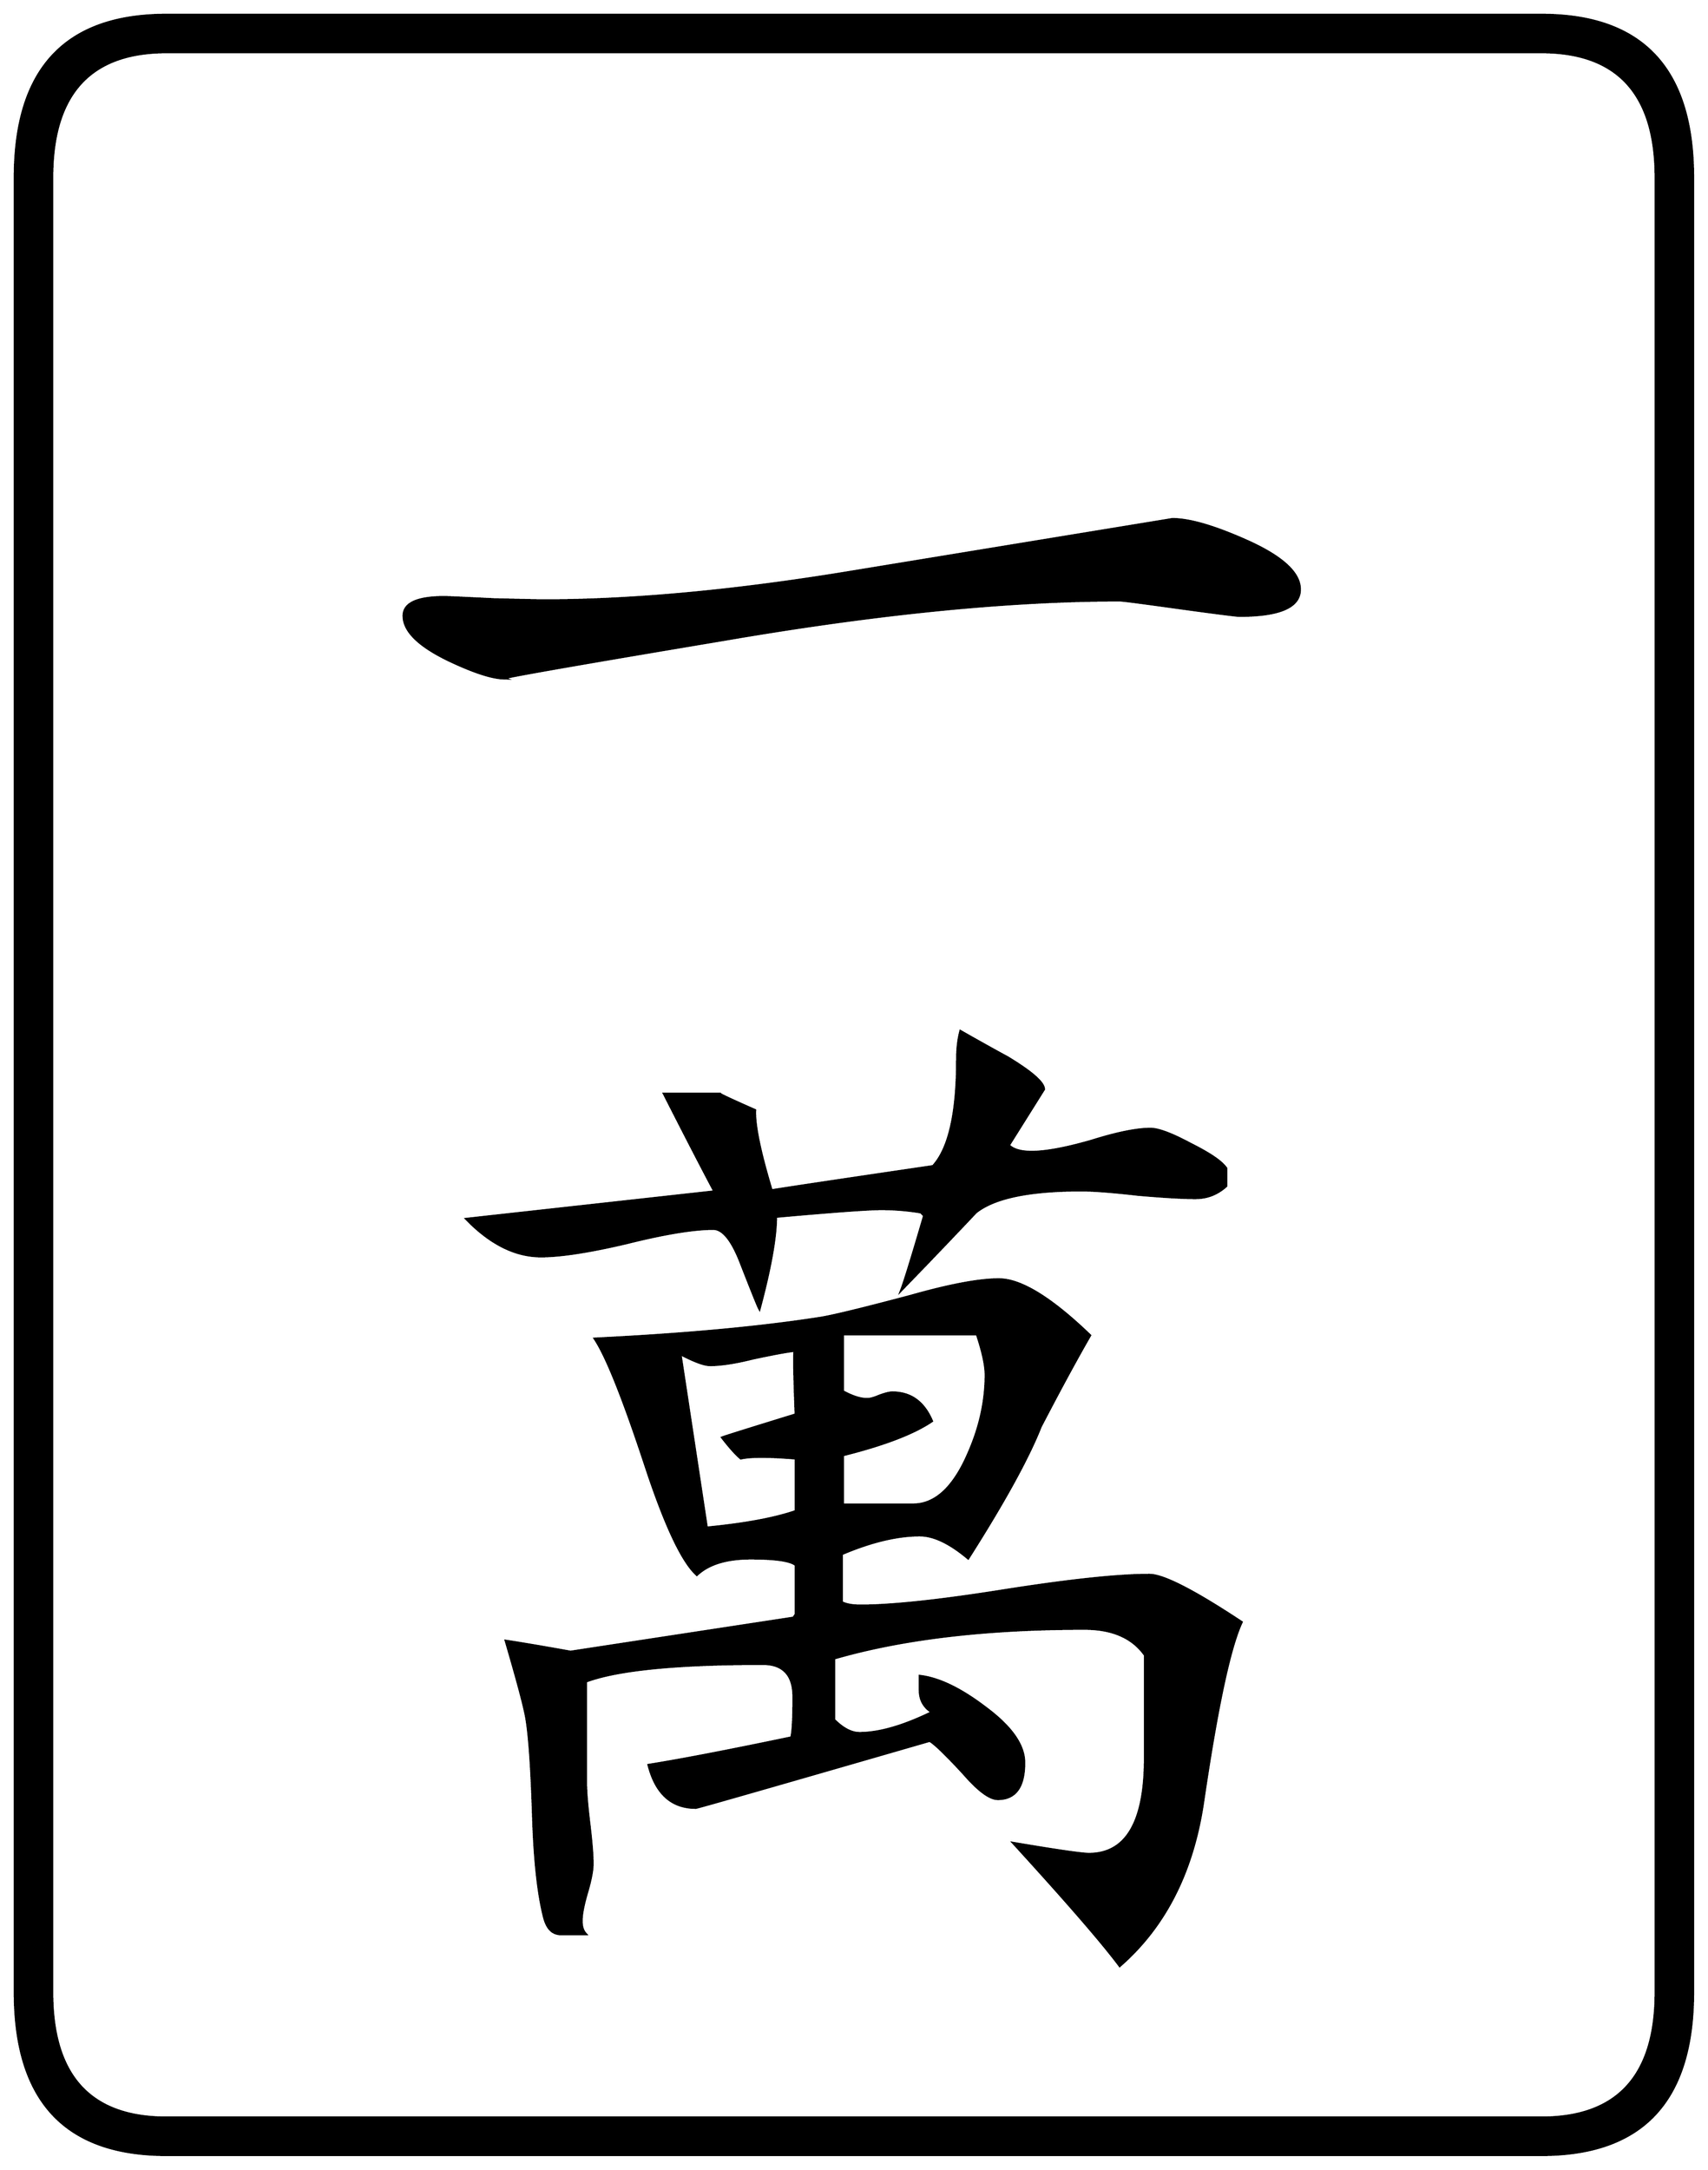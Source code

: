


\begin{tikzpicture}[y=0.80pt, x=0.80pt, yscale=-1.0, xscale=1.0, inner sep=0pt, outer sep=0pt]
\begin{scope}[shift={(100.0,1706.0)},nonzero rule]
  \path[draw=.,fill=.,line width=1.600pt] (1578.0,244.0) .. controls
    (1578.0,342.667) and (1532.0,392.0) .. (1440.0,392.0) --
    (188.0,392.0) .. controls (96.0,392.0) and (50.0,342.667) ..
    (50.0,244.0) -- (50.0,-1408.0) .. controls (50.0,-1506.667)
    and (96.0,-1556.0) .. (188.0,-1556.0) -- (1440.0,-1556.0) ..
    controls (1532.0,-1556.0) and (1578.0,-1506.667) ..
    (1578.0,-1408.0) -- (1578.0,244.0) -- cycle(1544.0,244.0) --
    (1544.0,-1408.0) .. controls (1544.0,-1484.0) and
    (1509.333,-1522.0) .. (1440.0,-1522.0) -- (188.0,-1522.0) ..
    controls (118.667,-1522.0) and (84.0,-1484.0) ..
    (84.0,-1408.0) -- (84.0,244.0) .. controls (84.0,320.0) and
    (118.667,358.0) .. (188.0,358.0) -- (1440.0,358.0) .. controls
    (1509.333,358.0) and (1544.0,320.0) .. (1544.0,244.0) --
    cycle(1220.0,-1033.0) .. controls (1220.0,-1017.0) and
    (1201.667,-1009.0) .. (1165.0,-1009.0) .. controls
    (1162.333,-1009.0) and (1144.0,-1011.333) .. (1110.0,-1016.0) ..
    controls (1076.667,-1020.667) and (1058.667,-1023.0) ..
    (1056.0,-1023.0) .. controls (954.667,-1023.0) and
    (834.333,-1011.0) .. (695.0,-987.0) .. controls (555.667,-963.667)
    and (489.333,-952.0) .. (496.0,-952.0) .. controls
    (485.333,-952.0) and (468.667,-957.333) .. (446.0,-968.0) ..
    controls (418.0,-981.333) and (404.0,-995.0) ..
    (404.0,-1009.0) .. controls (404.0,-1020.333) and
    (416.333,-1026.0) .. (441.0,-1026.0) .. controls
    (443.667,-1026.0) and (458.667,-1025.333) .. (486.0,-1024.0) ..
    controls (513.333,-1023.333) and (528.333,-1023.0) ..
    (531.0,-1023.0) .. controls (611.0,-1023.0) and
    (702.333,-1031.333) .. (805.0,-1048.0) -- (1104.0,-1097.0) ..
    controls (1119.333,-1097.0) and (1141.333,-1090.667) ..
    (1170.0,-1078.0) .. controls (1203.333,-1063.333) and
    (1220.0,-1048.333) .. (1220.0,-1033.0) -- cycle(1153.0,-490.0)
    .. controls (1145.0,-482.667) and (1135.667,-479.0) ..
    (1125.0,-479.0) .. controls (1113.667,-479.0) and
    (1096.333,-480.0) .. (1073.0,-482.0) .. controls
    (1049.667,-484.667) and (1032.333,-486.0) .. (1021.0,-486.0) ..
    controls (973.667,-486.0) and (941.667,-479.333) .. (925.0,-466.0)
    .. controls (902.333,-442.0) and (879.667,-418.333) ..
    (857.0,-395.0) .. controls (859.667,-401.667) and (866.667,-424.333)
    .. (878.0,-463.0) -- (875.0,-466.0) .. controls
    (863.0,-468.0) and (851.0,-469.0) .. (839.0,-469.0) ..
    controls (827.0,-469.0) and (795.0,-466.667) .. (743.0,-462.0)
    .. controls (743.0,-443.333) and (738.0,-415.333) ..
    (728.0,-378.0) .. controls (727.333,-378.667) and (721.667,-392.667)
    .. (711.0,-420.0) .. controls (703.0,-440.667) and
    (694.667,-451.0) .. (686.0,-451.0) .. controls (668.0,-451.0)
    and (641.667,-446.667) .. (607.0,-438.0) .. controls
    (573.0,-430.0) and (547.0,-426.0) .. (529.0,-426.0) ..
    controls (505.667,-426.0) and (483.0,-437.333) .. (461.0,-460.0)
    -- (687.0,-485.0) .. controls (676.333,-505.0) and
    (661.0,-534.667) .. (641.0,-574.0) -- (692.0,-574.0) ..
    controls (690.667,-574.0) and (701.333,-569.0) .. (724.0,-559.0)
    .. controls (723.333,-545.667) and (728.333,-521.333) ..
    (739.0,-486.0) .. controls (751.0,-488.0) and (800.0,-495.333)
    .. (886.0,-508.0) .. controls (900.667,-524.0) and
    (908.0,-556.333) .. (908.0,-605.0) .. controls (908.0,-615.0)
    and (909.0,-623.667) .. (911.0,-631.0) .. controls
    (925.0,-623.0) and (939.333,-615.0) .. (954.0,-607.0) ..
    controls (976.0,-593.667) and (987.0,-584.0) .. (987.0,-578.0)
    .. controls (987.0,-578.0) and (976.333,-561.0) ..
    (955.0,-527.0) .. controls (959.0,-523.0) and (966.0,-521.0)
    .. (976.0,-521.0) .. controls (988.667,-521.0) and
    (1006.667,-524.333) .. (1030.0,-531.0) .. controls
    (1053.333,-538.333) and (1071.333,-542.0) .. (1084.0,-542.0) ..
    controls (1091.333,-542.0) and (1103.667,-537.333) ..
    (1121.0,-528.0) .. controls (1138.333,-519.333) and
    (1149.0,-512.0) .. (1153.0,-506.0) -- (1153.0,-490.0) --
    cycle(1167.0,-93.0) .. controls (1156.333,-70.333) and
    (1144.667,-16.0) .. (1132.0,70.0) .. controls (1122.667,134.0)
    and (1097.333,184.0) .. (1056.0,220.0) .. controls
    (1040.667,199.333) and (1008.333,162.0) .. (959.0,108.0) ..
    controls (998.333,114.667) and (1021.333,118.0) .. (1028.0,118.0)
    .. controls (1062.0,118.0) and (1079.0,89.0) ..
    (1079.0,31.0) -- (1079.0,-63.0) .. controls (1067.667,-79.0)
    and (1049.333,-87.0) .. (1024.0,-87.0) .. controls
    (934.0,-87.0) and (858.0,-78.0) .. (796.0,-60.0) --
    (796.0,-4.0) .. controls (804.0,4.0) and (811.667,8.0) ..
    (819.0,8.0) .. controls (837.0,8.0) and (859.0,1.667) ..
    (885.0,-11.0) .. controls (877.667,-15.667) and (874.0,-22.333) ..
    (874.0,-31.0) -- (874.0,-44.0) .. controls (891.333,-42.0) and
    (911.333,-32.333) .. (934.0,-15.0) .. controls (957.333,2.333) and
    (969.0,19.0) .. (969.0,35.0) .. controls (969.0,57.0) and
    (961.0,68.0) .. (945.0,68.0) .. controls (937.667,68.0) and
    (927.333,60.333) .. (914.0,45.0) .. controls (898.0,27.667) and
    (887.667,17.667) .. (883.0,15.0) .. controls (742.333,55.667) and
    (671.333,76.0) .. (670.0,76.0) .. controls (648.0,76.0) and
    (633.667,63.0) .. (627.0,37.0) .. controls (656.333,32.333) and
    (699.667,24.0) .. (757.0,12.0) .. controls (758.333,7.333) and
    (759.0,-5.0) .. (759.0,-25.0) .. controls (759.0,-45.0) and
    (749.667,-55.0) .. (731.0,-55.0) .. controls (652.333,-55.0) and
    (598.667,-49.667) .. (570.0,-39.0) -- (570.0,53.0) .. controls
    (570.0,61.0) and (571.0,73.333) .. (573.0,90.0) .. controls
    (575.0,106.667) and (576.0,119.0) .. (576.0,127.0) .. controls
    (576.0,133.0) and (574.333,141.667) .. (571.0,153.0) .. controls
    (567.667,164.333) and (566.0,173.0) .. (566.0,179.0) .. controls
    (566.0,184.333) and (567.333,188.333) .. (570.0,191.0) --
    (547.0,191.0) .. controls (539.667,191.0) and (534.667,186.0) ..
    (532.0,176.0) .. controls (526.667,155.333) and (523.333,125.667) ..
    (522.0,87.0) .. controls (520.667,43.0) and (518.667,12.667) ..
    (516.0,-4.0) .. controls (514.667,-13.333) and (508.333,-37.333) ..
    (497.0,-76.0) .. controls (510.333,-74.0) and (530.0,-70.667) ..
    (556.0,-66.0) -- (759.0,-97.0) -- (761.0,-100.0) --
    (761.0,-145.0) .. controls (756.333,-149.0) and (742.667,-151.0)
    .. (720.0,-151.0) .. controls (698.0,-151.0) and
    (681.667,-146.0) .. (671.0,-136.0) .. controls (657.667,-148.0)
    and (642.0,-181.333) .. (624.0,-236.0) .. controls
    (604.0,-296.667) and (588.667,-335.0) .. (578.0,-351.0) ..
    controls (660.0,-355.0) and (728.667,-361.333) .. (784.0,-370.0)
    .. controls (796.0,-372.0) and (823.333,-378.667) ..
    (866.0,-390.0) .. controls (901.333,-400.0) and (928.0,-405.0)
    .. (946.0,-405.0) .. controls (966.0,-405.0) and
    (993.667,-388.0) .. (1029.0,-354.0) .. controls
    (1016.333,-332.0) and (1001.333,-304.333) .. (984.0,-271.0) ..
    controls (972.667,-242.333) and (950.667,-202.333) .. (918.0,-151.0)
    .. controls (901.333,-165.0) and (886.667,-172.0) ..
    (874.0,-172.0) .. controls (853.333,-172.0) and (829.667,-166.333)
    .. (803.0,-155.0) -- (803.0,-111.0) .. controls
    (807.0,-109.0) and (812.667,-108.0) .. (820.0,-108.0) ..
    controls (848.667,-108.0) and (892.333,-112.667) .. (951.0,-122.0)
    .. controls (1010.333,-131.333) and (1054.333,-136.0) ..
    (1083.0,-136.0) .. controls (1095.667,-136.0) and
    (1123.667,-121.667) .. (1167.0,-93.0) -- cycle(934.0,-318.0) ..
    controls (934.0,-326.667) and (931.333,-339.0) .. (926.0,-355.0)
    -- (804.0,-355.0) -- (804.0,-303.0) .. controls
    (812.667,-298.333) and (820.0,-296.0) .. (826.0,-296.0) ..
    controls (828.667,-296.0) and (832.333,-297.0) .. (837.0,-299.0)
    .. controls (842.333,-301.0) and (846.333,-302.0) ..
    (849.0,-302.0) .. controls (865.667,-302.0) and (877.667,-293.333)
    .. (885.0,-276.0) .. controls (868.333,-264.667) and
    (841.333,-254.333) .. (804.0,-245.0) -- (804.0,-200.0) --
    (868.0,-200.0) .. controls (888.0,-200.0) and (904.667,-215.333)
    .. (918.0,-246.0) .. controls (928.667,-270.0) and
    (934.0,-294.0) .. (934.0,-318.0) -- cycle(761.0,-194.0) --
    (761.0,-242.0) .. controls (736.333,-244.0) and (719.667,-244.0)
    .. (711.0,-242.0) .. controls (706.333,-246.0) and
    (700.667,-252.333) .. (694.0,-261.0) .. controls (695.333,-261.667)
    and (717.667,-268.667) .. (761.0,-282.0) .. controls
    (759.667,-316.667) and (759.333,-336.0) .. (760.0,-340.0) ..
    controls (753.333,-339.333) and (740.667,-337.0) .. (722.0,-333.0)
    .. controls (706.0,-329.0) and (693.0,-327.0) ..
    (683.0,-327.0) .. controls (677.667,-327.0) and (668.667,-330.333)
    .. (656.0,-337.0) -- (680.0,-179.0) .. controls
    (714.667,-182.333) and (741.667,-187.333) .. (761.0,-194.0) --
    cycle;
\end{scope}

\end{tikzpicture}

